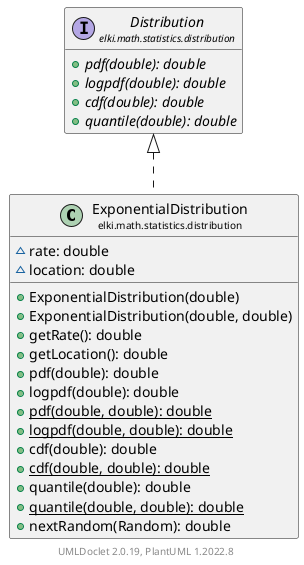 @startuml
    remove .*\.(Instance|Par|Parameterizer|Factory)$
    set namespaceSeparator none
    hide empty fields
    hide empty methods

    class "<size:14>ExponentialDistribution\n<size:10>elki.math.statistics.distribution" as elki.math.statistics.distribution.ExponentialDistribution [[ExponentialDistribution.html]] {
        ~rate: double
        ~location: double
        +ExponentialDistribution(double)
        +ExponentialDistribution(double, double)
        +getRate(): double
        +getLocation(): double
        +pdf(double): double
        +logpdf(double): double
        {static} +pdf(double, double): double
        {static} +logpdf(double, double): double
        +cdf(double): double
        {static} +cdf(double, double): double
        +quantile(double): double
        {static} +quantile(double, double): double
        +nextRandom(Random): double
    }

    interface "<size:14>Distribution\n<size:10>elki.math.statistics.distribution" as elki.math.statistics.distribution.Distribution [[Distribution.html]] {
        {abstract} +pdf(double): double
        {abstract} +logpdf(double): double
        {abstract} +cdf(double): double
        {abstract} +quantile(double): double
    }
    class "<size:14>ExponentialDistribution.Par\n<size:10>elki.math.statistics.distribution" as elki.math.statistics.distribution.ExponentialDistribution.Par [[ExponentialDistribution.Par.html]]

    elki.math.statistics.distribution.Distribution <|.. elki.math.statistics.distribution.ExponentialDistribution
    elki.math.statistics.distribution.ExponentialDistribution +-- elki.math.statistics.distribution.ExponentialDistribution.Par

    center footer UMLDoclet 2.0.19, PlantUML 1.2022.8
@enduml
